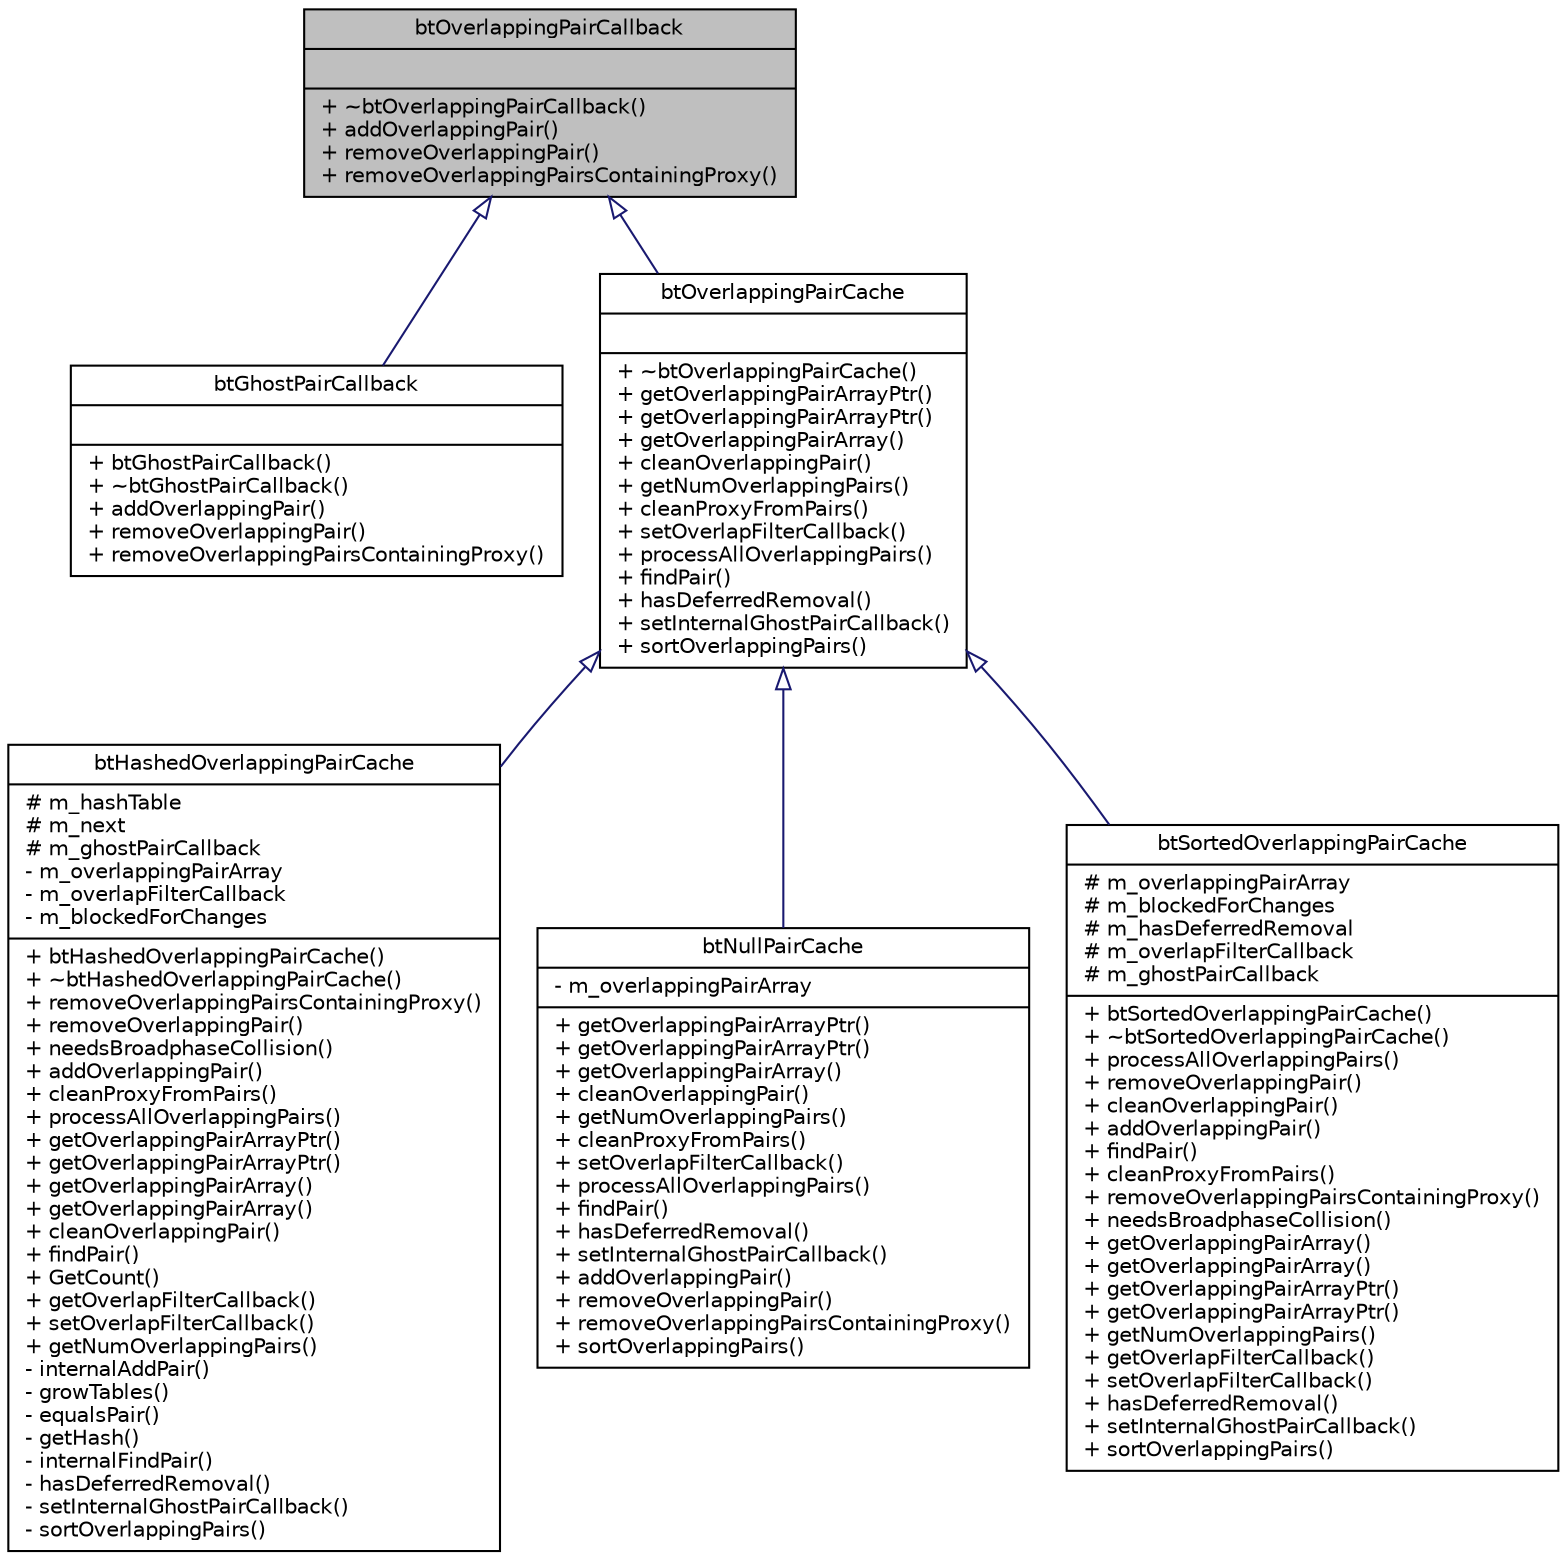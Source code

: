 digraph G
{
  edge [fontname="Helvetica",fontsize="10",labelfontname="Helvetica",labelfontsize="10"];
  node [fontname="Helvetica",fontsize="10",shape=record];
  Node1 [label="{btOverlappingPairCallback\n||+ ~btOverlappingPairCallback()\l+ addOverlappingPair()\l+ removeOverlappingPair()\l+ removeOverlappingPairsContainingProxy()\l}",height=0.2,width=0.4,color="black", fillcolor="grey75", style="filled" fontcolor="black"];
  Node1 -> Node2 [dir=back,color="midnightblue",fontsize="10",style="solid",arrowtail="empty",fontname="Helvetica"];
  Node2 [label="{btGhostPairCallback\n||+ btGhostPairCallback()\l+ ~btGhostPairCallback()\l+ addOverlappingPair()\l+ removeOverlappingPair()\l+ removeOverlappingPairsContainingProxy()\l}",height=0.2,width=0.4,color="black", fillcolor="white", style="filled",URL="$d8/d26/classbtGhostPairCallback.html",tooltip="The btGhostPairCallback interfaces and forwards adding and removal of overlapping pairs from the btBr..."];
  Node1 -> Node3 [dir=back,color="midnightblue",fontsize="10",style="solid",arrowtail="empty",fontname="Helvetica"];
  Node3 [label="{btOverlappingPairCache\n||+ ~btOverlappingPairCache()\l+ getOverlappingPairArrayPtr()\l+ getOverlappingPairArrayPtr()\l+ getOverlappingPairArray()\l+ cleanOverlappingPair()\l+ getNumOverlappingPairs()\l+ cleanProxyFromPairs()\l+ setOverlapFilterCallback()\l+ processAllOverlappingPairs()\l+ findPair()\l+ hasDeferredRemoval()\l+ setInternalGhostPairCallback()\l+ sortOverlappingPairs()\l}",height=0.2,width=0.4,color="black", fillcolor="white", style="filled",URL="$df/dc4/classbtOverlappingPairCache.html"];
  Node3 -> Node4 [dir=back,color="midnightblue",fontsize="10",style="solid",arrowtail="empty",fontname="Helvetica"];
  Node4 [label="{btHashedOverlappingPairCache\n|# m_hashTable\l# m_next\l# m_ghostPairCallback\l- m_overlappingPairArray\l- m_overlapFilterCallback\l- m_blockedForChanges\l|+ btHashedOverlappingPairCache()\l+ ~btHashedOverlappingPairCache()\l+ removeOverlappingPairsContainingProxy()\l+ removeOverlappingPair()\l+ needsBroadphaseCollision()\l+ addOverlappingPair()\l+ cleanProxyFromPairs()\l+ processAllOverlappingPairs()\l+ getOverlappingPairArrayPtr()\l+ getOverlappingPairArrayPtr()\l+ getOverlappingPairArray()\l+ getOverlappingPairArray()\l+ cleanOverlappingPair()\l+ findPair()\l+ GetCount()\l+ getOverlapFilterCallback()\l+ setOverlapFilterCallback()\l+ getNumOverlappingPairs()\l- internalAddPair()\l- growTables()\l- equalsPair()\l- getHash()\l- internalFindPair()\l- hasDeferredRemoval()\l- setInternalGhostPairCallback()\l- sortOverlappingPairs()\l}",height=0.2,width=0.4,color="black", fillcolor="white", style="filled",URL="$d8/d08/classbtHashedOverlappingPairCache.html",tooltip="Hash-space based Pair Cache, thanks to Erin Catto, Box2D, http://www.box2d.org, and Pierre Terdiman..."];
  Node3 -> Node5 [dir=back,color="midnightblue",fontsize="10",style="solid",arrowtail="empty",fontname="Helvetica"];
  Node5 [label="{btNullPairCache\n|- m_overlappingPairArray\l|+ getOverlappingPairArrayPtr()\l+ getOverlappingPairArrayPtr()\l+ getOverlappingPairArray()\l+ cleanOverlappingPair()\l+ getNumOverlappingPairs()\l+ cleanProxyFromPairs()\l+ setOverlapFilterCallback()\l+ processAllOverlappingPairs()\l+ findPair()\l+ hasDeferredRemoval()\l+ setInternalGhostPairCallback()\l+ addOverlappingPair()\l+ removeOverlappingPair()\l+ removeOverlappingPairsContainingProxy()\l+ sortOverlappingPairs()\l}",height=0.2,width=0.4,color="black", fillcolor="white", style="filled",URL="$da/db8/classbtNullPairCache.html",tooltip="btNullPairCache skips add/removal of overlapping pairs. Userful for benchmarking and unit testing..."];
  Node3 -> Node6 [dir=back,color="midnightblue",fontsize="10",style="solid",arrowtail="empty",fontname="Helvetica"];
  Node6 [label="{btSortedOverlappingPairCache\n|# m_overlappingPairArray\l# m_blockedForChanges\l# m_hasDeferredRemoval\l# m_overlapFilterCallback\l# m_ghostPairCallback\l|+ btSortedOverlappingPairCache()\l+ ~btSortedOverlappingPairCache()\l+ processAllOverlappingPairs()\l+ removeOverlappingPair()\l+ cleanOverlappingPair()\l+ addOverlappingPair()\l+ findPair()\l+ cleanProxyFromPairs()\l+ removeOverlappingPairsContainingProxy()\l+ needsBroadphaseCollision()\l+ getOverlappingPairArray()\l+ getOverlappingPairArray()\l+ getOverlappingPairArrayPtr()\l+ getOverlappingPairArrayPtr()\l+ getNumOverlappingPairs()\l+ getOverlapFilterCallback()\l+ setOverlapFilterCallback()\l+ hasDeferredRemoval()\l+ setInternalGhostPairCallback()\l+ sortOverlappingPairs()\l}",height=0.2,width=0.4,color="black", fillcolor="white", style="filled",URL="$d8/def/classbtSortedOverlappingPairCache.html"];
}
